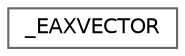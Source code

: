 digraph "Graphical Class Hierarchy"
{
 // LATEX_PDF_SIZE
  bgcolor="transparent";
  edge [fontname=Helvetica,fontsize=10,labelfontname=Helvetica,labelfontsize=10];
  node [fontname=Helvetica,fontsize=10,shape=box,height=0.2,width=0.4];
  rankdir="LR";
  Node0 [id="Node000000",label="_EAXVECTOR",height=0.2,width=0.4,color="grey40", fillcolor="white", style="filled",URL="$struct___e_a_x_v_e_c_t_o_r.html",tooltip=" "];
}
